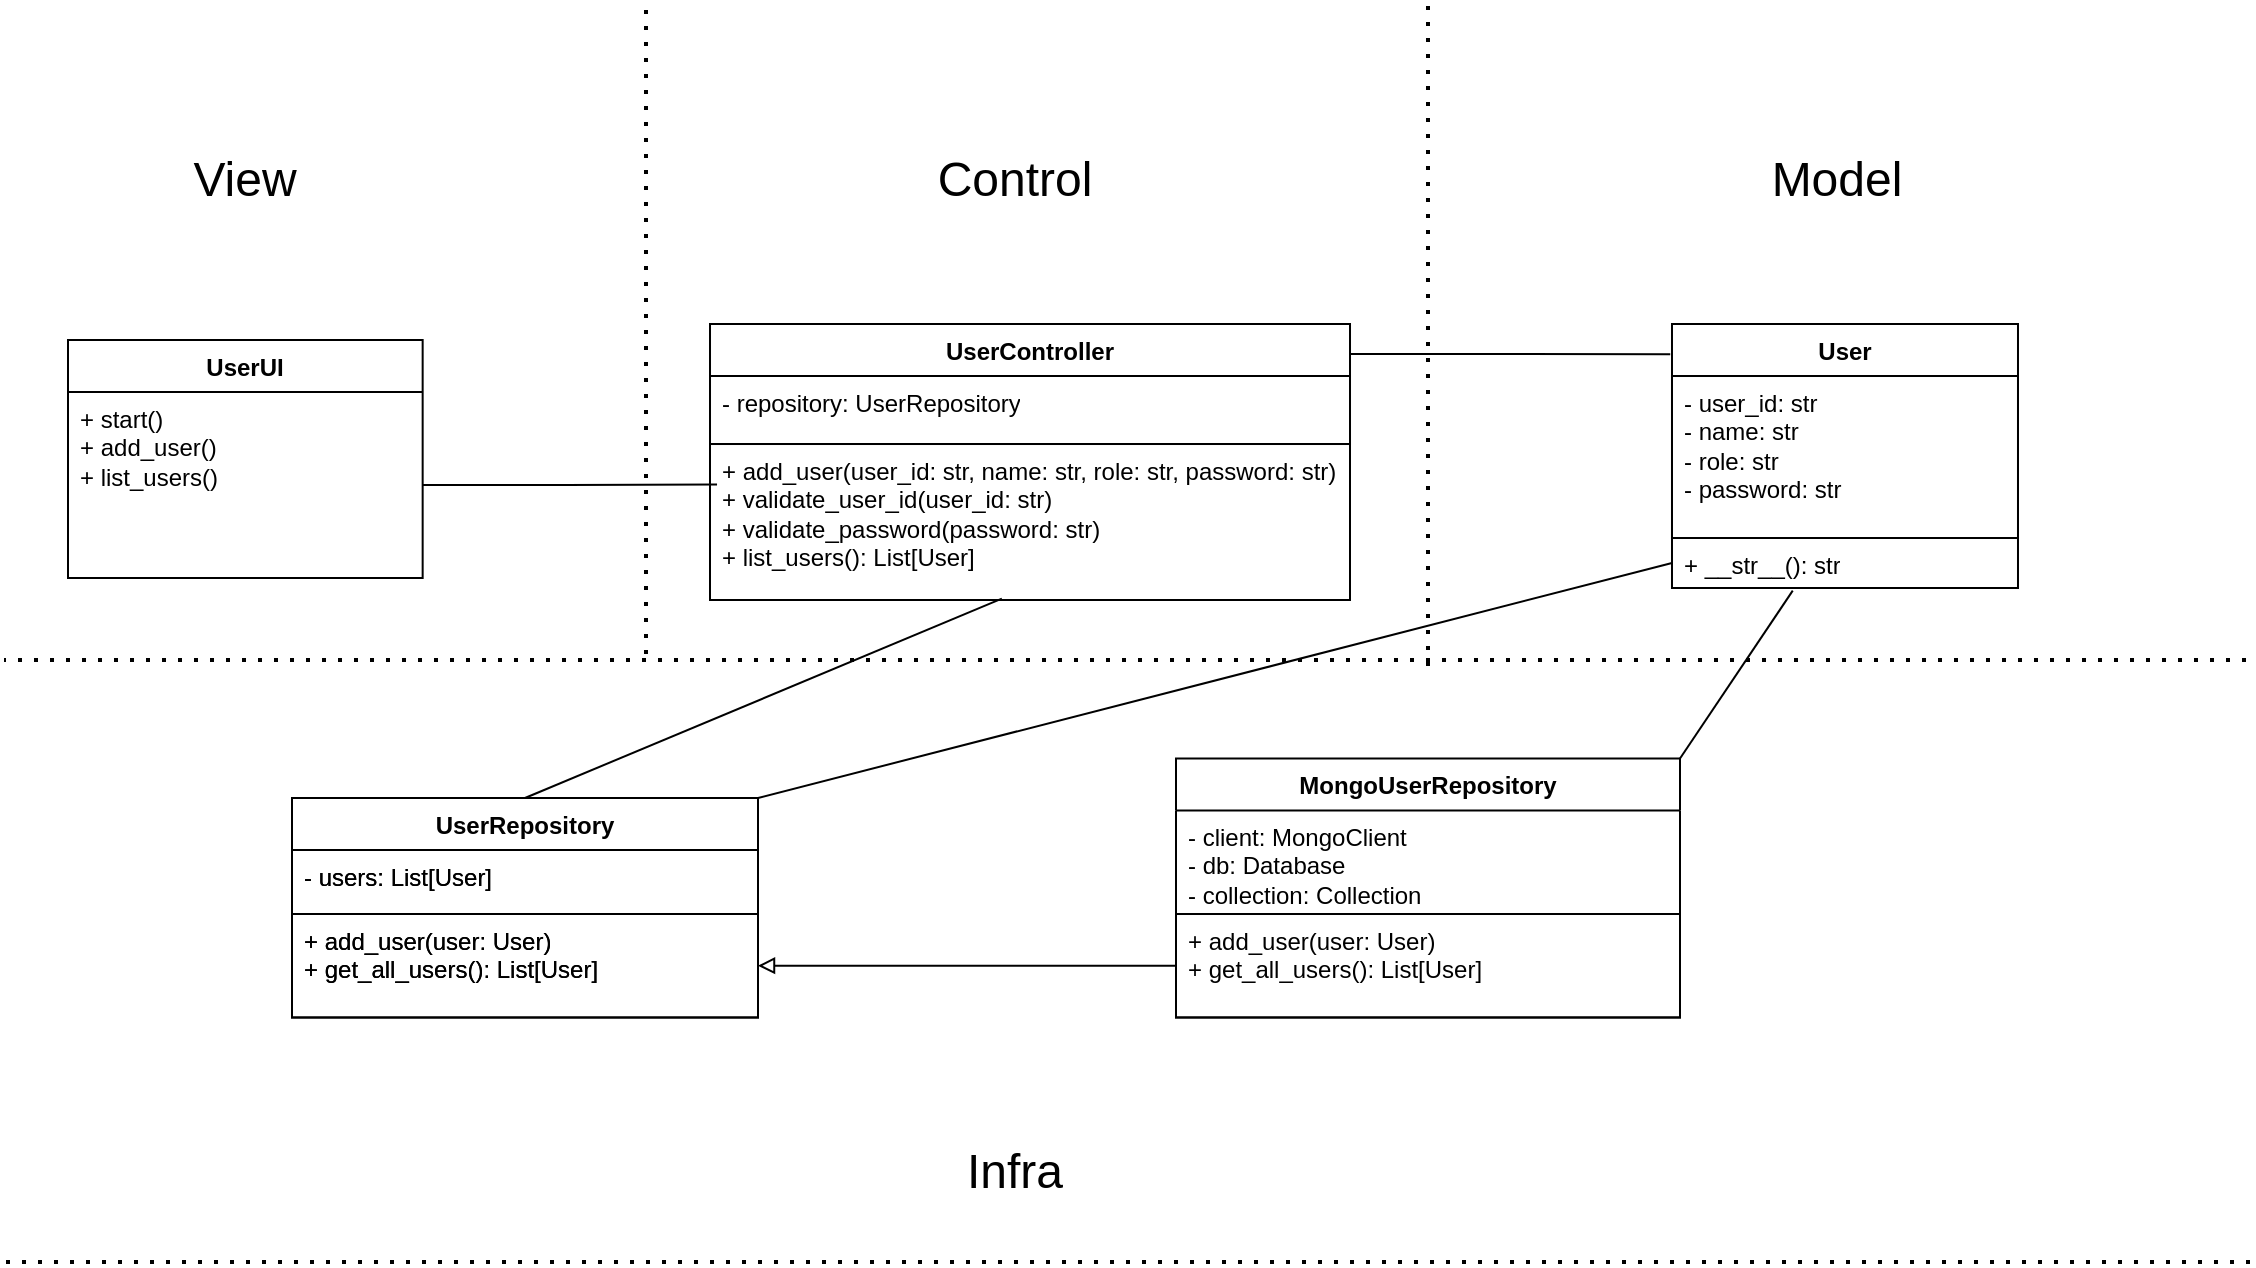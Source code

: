 <mxfile version="28.0.7">
  <diagram name="Página-1" id="_THwCTjWc6ihmN99qPdR">
    <mxGraphModel dx="2233" dy="851" grid="0" gridSize="1" guides="1" tooltips="1" connect="1" arrows="1" fold="1" page="1" pageScale="1" pageWidth="1169" pageHeight="827" math="0" shadow="0">
      <root>
        <mxCell id="0" />
        <mxCell id="1" parent="0" />
        <mxCell id="EEpfk897g8ysLyyQsmHK-3" value="UserUI" style="swimlane;fontStyle=1;align=center;verticalAlign=top;childLayout=stackLayout;horizontal=1;startSize=26;horizontalStack=0;resizeParent=1;resizeParentMax=0;resizeLast=0;collapsible=1;marginBottom=0;whiteSpace=wrap;html=1;" parent="1" vertex="1">
          <mxGeometry x="56" y="172.003" width="177.33" height="119" as="geometry" />
        </mxCell>
        <mxCell id="EEpfk897g8ysLyyQsmHK-6" value="+ start()&lt;div&gt;+ add_user()&lt;/div&gt;&lt;div&gt;+ list_users()&lt;/div&gt;" style="text;strokeColor=none;fillColor=none;align=left;verticalAlign=top;spacingLeft=4;spacingRight=4;overflow=hidden;rotatable=0;points=[[0,0.5],[1,0.5]];portConstraint=eastwest;whiteSpace=wrap;html=1;fontSize=12;" parent="EEpfk897g8ysLyyQsmHK-3" vertex="1">
          <mxGeometry y="26" width="177.33" height="93" as="geometry" />
        </mxCell>
        <mxCell id="EEpfk897g8ysLyyQsmHK-7" value="UserController" style="swimlane;fontStyle=1;align=center;verticalAlign=top;childLayout=stackLayout;horizontal=1;startSize=26;horizontalStack=0;resizeParent=1;resizeParentMax=0;resizeLast=0;collapsible=1;marginBottom=0;whiteSpace=wrap;html=1;" parent="1" vertex="1">
          <mxGeometry x="377.004" y="164.007" width="320" height="60" as="geometry" />
        </mxCell>
        <mxCell id="3AH3s9SA43xMc13R5KUX-2" value="- repository: UserRepository" style="text;strokeColor=none;fillColor=none;align=left;verticalAlign=top;spacingLeft=4;spacingRight=4;overflow=hidden;rotatable=0;points=[[0,0.5],[1,0.5]];portConstraint=eastwest;whiteSpace=wrap;html=1;fontSize=12;" vertex="1" parent="EEpfk897g8ysLyyQsmHK-7">
          <mxGeometry y="26" width="320" height="34" as="geometry" />
        </mxCell>
        <mxCell id="EEpfk897g8ysLyyQsmHK-12" value="User" style="swimlane;fontStyle=1;align=center;verticalAlign=top;childLayout=stackLayout;horizontal=1;startSize=26;horizontalStack=0;resizeParent=1;resizeParentMax=0;resizeLast=0;collapsible=1;marginBottom=0;whiteSpace=wrap;html=1;" parent="1" vertex="1">
          <mxGeometry x="857.997" y="164.007" width="173" height="132" as="geometry" />
        </mxCell>
        <mxCell id="EEpfk897g8ysLyyQsmHK-13" value="&lt;div&gt;- user_id: str&lt;/div&gt;&lt;div&gt;- name: str&lt;/div&gt;&lt;div&gt;- role: str&lt;/div&gt;&lt;div&gt;- password: str&lt;/div&gt;" style="text;strokeColor=default;fillColor=none;align=left;verticalAlign=top;spacingLeft=4;spacingRight=4;overflow=hidden;rotatable=0;points=[[0,0.5],[1,0.5]];portConstraint=eastwest;whiteSpace=wrap;html=1;fontSize=12;" parent="EEpfk897g8ysLyyQsmHK-12" vertex="1">
          <mxGeometry y="26" width="173" height="81" as="geometry" />
        </mxCell>
        <mxCell id="3AH3s9SA43xMc13R5KUX-9" value="+ __str__(): str" style="text;strokeColor=none;fillColor=none;align=left;verticalAlign=top;spacingLeft=4;spacingRight=4;overflow=hidden;rotatable=0;points=[[0,0.5],[1,0.5]];portConstraint=eastwest;whiteSpace=wrap;html=1;fontSize=12;" vertex="1" parent="EEpfk897g8ysLyyQsmHK-12">
          <mxGeometry y="107" width="173" height="25" as="geometry" />
        </mxCell>
        <mxCell id="EEpfk897g8ysLyyQsmHK-21" value="" style="endArrow=none;dashed=1;html=1;dashPattern=1 3;strokeWidth=2;rounded=0;fontSize=12;" parent="1" edge="1">
          <mxGeometry width="50" height="50" relative="1" as="geometry">
            <mxPoint x="345" y="329" as="sourcePoint" />
            <mxPoint x="345" y="3" as="targetPoint" />
          </mxGeometry>
        </mxCell>
        <mxCell id="EEpfk897g8ysLyyQsmHK-22" value="" style="endArrow=none;dashed=1;html=1;dashPattern=1 3;strokeWidth=2;rounded=0;fontSize=12;" parent="1" edge="1">
          <mxGeometry width="50" height="50" relative="1" as="geometry">
            <mxPoint x="736" y="335" as="sourcePoint" />
            <mxPoint x="736" y="3" as="targetPoint" />
          </mxGeometry>
        </mxCell>
        <mxCell id="EEpfk897g8ysLyyQsmHK-24" value="&lt;font style=&quot;font-size: 24px;&quot;&gt;View&lt;/font&gt;" style="text;html=1;align=center;verticalAlign=middle;whiteSpace=wrap;rounded=0;" parent="1" vertex="1">
          <mxGeometry x="120.416" y="80" width="48.5" height="24.25" as="geometry" />
        </mxCell>
        <mxCell id="EEpfk897g8ysLyyQsmHK-25" value="&lt;font style=&quot;font-size: 24px;&quot;&gt;Control&lt;/font&gt;" style="text;html=1;align=center;verticalAlign=middle;whiteSpace=wrap;rounded=0;" parent="1" vertex="1">
          <mxGeometry x="492.795" y="80" width="72.75" height="24.25" as="geometry" />
        </mxCell>
        <mxCell id="EEpfk897g8ysLyyQsmHK-26" value="&lt;font style=&quot;font-size: 24px;&quot;&gt;Model&lt;/font&gt;" style="text;html=1;align=center;verticalAlign=middle;whiteSpace=wrap;rounded=0;" parent="1" vertex="1">
          <mxGeometry x="916.244" y="80" width="48.5" height="24.25" as="geometry" />
        </mxCell>
        <mxCell id="EEpfk897g8ysLyyQsmHK-30" value="" style="endArrow=none;dashed=1;html=1;dashPattern=1 3;strokeWidth=2;rounded=0;fontSize=12;" parent="1" edge="1">
          <mxGeometry width="50" height="50" relative="1" as="geometry">
            <mxPoint x="1145" y="332" as="sourcePoint" />
            <mxPoint x="24" y="332" as="targetPoint" />
          </mxGeometry>
        </mxCell>
        <mxCell id="EEpfk897g8ysLyyQsmHK-32" value="&lt;font style=&quot;font-size: 24px;&quot;&gt;Infra&lt;/font&gt;" style="text;html=1;align=center;verticalAlign=middle;whiteSpace=wrap;rounded=0;" parent="1" vertex="1">
          <mxGeometry x="492.795" y="576" width="72.75" height="24.25" as="geometry" />
        </mxCell>
        <mxCell id="EEpfk897g8ysLyyQsmHK-39" value="UserRepository" style="swimlane;fontStyle=1;align=center;verticalAlign=top;childLayout=stackLayout;horizontal=1;startSize=26;horizontalStack=0;resizeParent=1;resizeParentMax=0;resizeLast=0;collapsible=1;marginBottom=0;whiteSpace=wrap;html=1;" parent="1" vertex="1">
          <mxGeometry x="168" y="401" width="233" height="109.733" as="geometry" />
        </mxCell>
        <mxCell id="EEpfk897g8ysLyyQsmHK-40" value="&lt;div&gt;- users: List[User]&lt;/div&gt;" style="text;strokeColor=default;fillColor=none;align=left;verticalAlign=top;spacingLeft=4;spacingRight=4;overflow=hidden;rotatable=0;points=[[0,0.5],[1,0.5]];portConstraint=eastwest;whiteSpace=wrap;html=1;fontSize=12;" parent="EEpfk897g8ysLyyQsmHK-39" vertex="1">
          <mxGeometry y="26" width="233" height="32" as="geometry" />
        </mxCell>
        <mxCell id="3AH3s9SA43xMc13R5KUX-10" value="+ add_user(user: User)&lt;div&gt;+ get_all_users(): List[User]&lt;/div&gt;" style="text;strokeColor=none;fillColor=none;align=left;verticalAlign=top;spacingLeft=4;spacingRight=4;overflow=hidden;rotatable=0;points=[[0,0.5],[1,0.5]];portConstraint=eastwest;whiteSpace=wrap;html=1;fontSize=12;" vertex="1" parent="EEpfk897g8ysLyyQsmHK-39">
          <mxGeometry y="58" width="233" height="51.733" as="geometry" />
        </mxCell>
        <mxCell id="EEpfk897g8ysLyyQsmHK-41" value="MongoUserRepository" style="swimlane;fontStyle=1;align=center;verticalAlign=top;childLayout=stackLayout;horizontal=1;startSize=26;horizontalStack=0;resizeParent=1;resizeParentMax=0;resizeLast=0;collapsible=1;marginBottom=0;whiteSpace=wrap;html=1;strokeColor=default;" parent="1" vertex="1">
          <mxGeometry x="610" y="381.27" width="252" height="129.467" as="geometry" />
        </mxCell>
        <mxCell id="EEpfk897g8ysLyyQsmHK-42" value="&lt;div&gt;&lt;div&gt;- client: MongoClient&lt;/div&gt;&lt;div&gt;- db: Database&lt;/div&gt;&lt;div&gt;- collection: Collection&lt;/div&gt;&lt;/div&gt;" style="text;strokeColor=none;fillColor=none;align=left;verticalAlign=top;spacingLeft=4;spacingRight=4;overflow=hidden;rotatable=0;points=[[0,0.5],[1,0.5]];portConstraint=eastwest;whiteSpace=wrap;html=1;fontSize=12;" parent="EEpfk897g8ysLyyQsmHK-41" vertex="1">
          <mxGeometry y="26" width="252" height="51.733" as="geometry" />
        </mxCell>
        <mxCell id="3AH3s9SA43xMc13R5KUX-12" value="+ add_user(user: User)&lt;div&gt;+ get_all_users(): List[User]&lt;/div&gt;" style="text;strokeColor=default;fillColor=none;align=left;verticalAlign=top;spacingLeft=4;spacingRight=4;overflow=hidden;rotatable=0;points=[[0,0.5],[1,0.5]];portConstraint=eastwest;whiteSpace=wrap;html=1;fontSize=12;" vertex="1" parent="EEpfk897g8ysLyyQsmHK-41">
          <mxGeometry y="77.733" width="252" height="51.733" as="geometry" />
        </mxCell>
        <mxCell id="EEpfk897g8ysLyyQsmHK-10" value="&lt;div&gt;&lt;span style=&quot;background-color: transparent; color: light-dark(rgb(0, 0, 0), rgb(255, 255, 255));&quot;&gt;+ add_user(&lt;/span&gt;&lt;span style=&quot;background-color: transparent;&quot;&gt;user_id: str, name: str, role: str, password: str&lt;/span&gt;&lt;span style=&quot;background-color: transparent; color: light-dark(rgb(0, 0, 0), rgb(255, 255, 255));&quot;&gt;)&lt;/span&gt;&lt;/div&gt;&lt;div&gt;&lt;span style=&quot;background-color: transparent;&quot;&gt;+ validate_user_id(user_id: str)&lt;/span&gt;&lt;/div&gt;&lt;div&gt;&lt;span style=&quot;background-color: transparent;&quot;&gt;+ validate_password(password: str)&lt;/span&gt;&lt;/div&gt;&lt;div&gt;+ list_users(): List[User]&lt;/div&gt;&lt;div&gt;&lt;br&gt;&lt;/div&gt;" style="text;strokeColor=default;fillColor=none;align=left;verticalAlign=top;spacingLeft=4;spacingRight=4;overflow=hidden;rotatable=0;points=[[0,0.5],[1,0.5]];portConstraint=eastwest;whiteSpace=wrap;html=1;fontSize=12;strokeWidth=1;" parent="1" vertex="1">
          <mxGeometry x="377" y="224.01" width="320" height="77.99" as="geometry" />
        </mxCell>
        <mxCell id="3AH3s9SA43xMc13R5KUX-17" style="rounded=0;orthogonalLoop=1;jettySize=auto;html=1;endArrow=none;endFill=0;exitX=0.5;exitY=0;exitDx=0;exitDy=0;entryX=0.456;entryY=0.991;entryDx=0;entryDy=0;entryPerimeter=0;" edge="1" parent="1" source="3AH3s9SA43xMc13R5KUX-14" target="EEpfk897g8ysLyyQsmHK-10">
          <mxGeometry relative="1" as="geometry">
            <mxPoint x="523.048" y="310.619" as="targetPoint" />
          </mxGeometry>
        </mxCell>
        <mxCell id="3AH3s9SA43xMc13R5KUX-14" value="UserRepository" style="swimlane;fontStyle=1;align=center;verticalAlign=top;childLayout=stackLayout;horizontal=1;startSize=26;horizontalStack=0;resizeParent=1;resizeParentMax=0;resizeLast=0;collapsible=1;marginBottom=0;whiteSpace=wrap;html=1;" vertex="1" parent="1">
          <mxGeometry x="168" y="401" width="233" height="109.733" as="geometry" />
        </mxCell>
        <mxCell id="3AH3s9SA43xMc13R5KUX-15" value="&lt;div&gt;- users: List[User]&lt;/div&gt;" style="text;strokeColor=default;fillColor=none;align=left;verticalAlign=top;spacingLeft=4;spacingRight=4;overflow=hidden;rotatable=0;points=[[0,0.5],[1,0.5]];portConstraint=eastwest;whiteSpace=wrap;html=1;fontSize=12;" vertex="1" parent="3AH3s9SA43xMc13R5KUX-14">
          <mxGeometry y="26" width="233" height="32" as="geometry" />
        </mxCell>
        <mxCell id="3AH3s9SA43xMc13R5KUX-16" value="+ add_user(user: User)&lt;div&gt;+ get_all_users(): List[User]&lt;/div&gt;" style="text;strokeColor=none;fillColor=none;align=left;verticalAlign=top;spacingLeft=4;spacingRight=4;overflow=hidden;rotatable=0;points=[[0,0.5],[1,0.5]];portConstraint=eastwest;whiteSpace=wrap;html=1;fontSize=12;" vertex="1" parent="3AH3s9SA43xMc13R5KUX-14">
          <mxGeometry y="58" width="233" height="51.733" as="geometry" />
        </mxCell>
        <mxCell id="3AH3s9SA43xMc13R5KUX-18" style="edgeStyle=orthogonalEdgeStyle;rounded=0;orthogonalLoop=1;jettySize=auto;html=1;exitX=0;exitY=0.5;exitDx=0;exitDy=0;entryX=1;entryY=0.5;entryDx=0;entryDy=0;endArrow=block;endFill=0;" edge="1" parent="1" source="3AH3s9SA43xMc13R5KUX-12" target="3AH3s9SA43xMc13R5KUX-16">
          <mxGeometry relative="1" as="geometry" />
        </mxCell>
        <mxCell id="3AH3s9SA43xMc13R5KUX-19" value="" style="endArrow=none;dashed=1;html=1;dashPattern=1 3;strokeWidth=2;rounded=0;fontSize=12;" edge="1" parent="1">
          <mxGeometry width="50" height="50" relative="1" as="geometry">
            <mxPoint x="1147" y="633" as="sourcePoint" />
            <mxPoint x="23" y="633" as="targetPoint" />
          </mxGeometry>
        </mxCell>
        <mxCell id="3AH3s9SA43xMc13R5KUX-20" style="edgeStyle=orthogonalEdgeStyle;rounded=0;orthogonalLoop=1;jettySize=auto;html=1;exitX=1;exitY=0.5;exitDx=0;exitDy=0;entryX=0.011;entryY=0.26;entryDx=0;entryDy=0;entryPerimeter=0;endArrow=none;endFill=0;" edge="1" parent="1" source="EEpfk897g8ysLyyQsmHK-6" target="EEpfk897g8ysLyyQsmHK-10">
          <mxGeometry relative="1" as="geometry" />
        </mxCell>
        <mxCell id="3AH3s9SA43xMc13R5KUX-23" style="edgeStyle=orthogonalEdgeStyle;rounded=0;orthogonalLoop=1;jettySize=auto;html=1;exitX=1;exitY=0.25;exitDx=0;exitDy=0;entryX=-0.005;entryY=0.115;entryDx=0;entryDy=0;entryPerimeter=0;endArrow=none;endFill=0;" edge="1" parent="1" source="EEpfk897g8ysLyyQsmHK-7" target="EEpfk897g8ysLyyQsmHK-12">
          <mxGeometry relative="1" as="geometry" />
        </mxCell>
        <mxCell id="3AH3s9SA43xMc13R5KUX-25" style="rounded=0;orthogonalLoop=1;jettySize=auto;html=1;exitX=1;exitY=0;exitDx=0;exitDy=0;entryX=0;entryY=0.5;entryDx=0;entryDy=0;endArrow=none;endFill=0;" edge="1" parent="1" source="3AH3s9SA43xMc13R5KUX-14" target="3AH3s9SA43xMc13R5KUX-9">
          <mxGeometry relative="1" as="geometry" />
        </mxCell>
        <mxCell id="3AH3s9SA43xMc13R5KUX-26" style="rounded=0;orthogonalLoop=1;jettySize=auto;html=1;exitX=1;exitY=0;exitDx=0;exitDy=0;entryX=0.349;entryY=1.053;entryDx=0;entryDy=0;entryPerimeter=0;endArrow=none;endFill=0;" edge="1" parent="1" source="EEpfk897g8ysLyyQsmHK-41" target="3AH3s9SA43xMc13R5KUX-9">
          <mxGeometry relative="1" as="geometry" />
        </mxCell>
      </root>
    </mxGraphModel>
  </diagram>
</mxfile>
